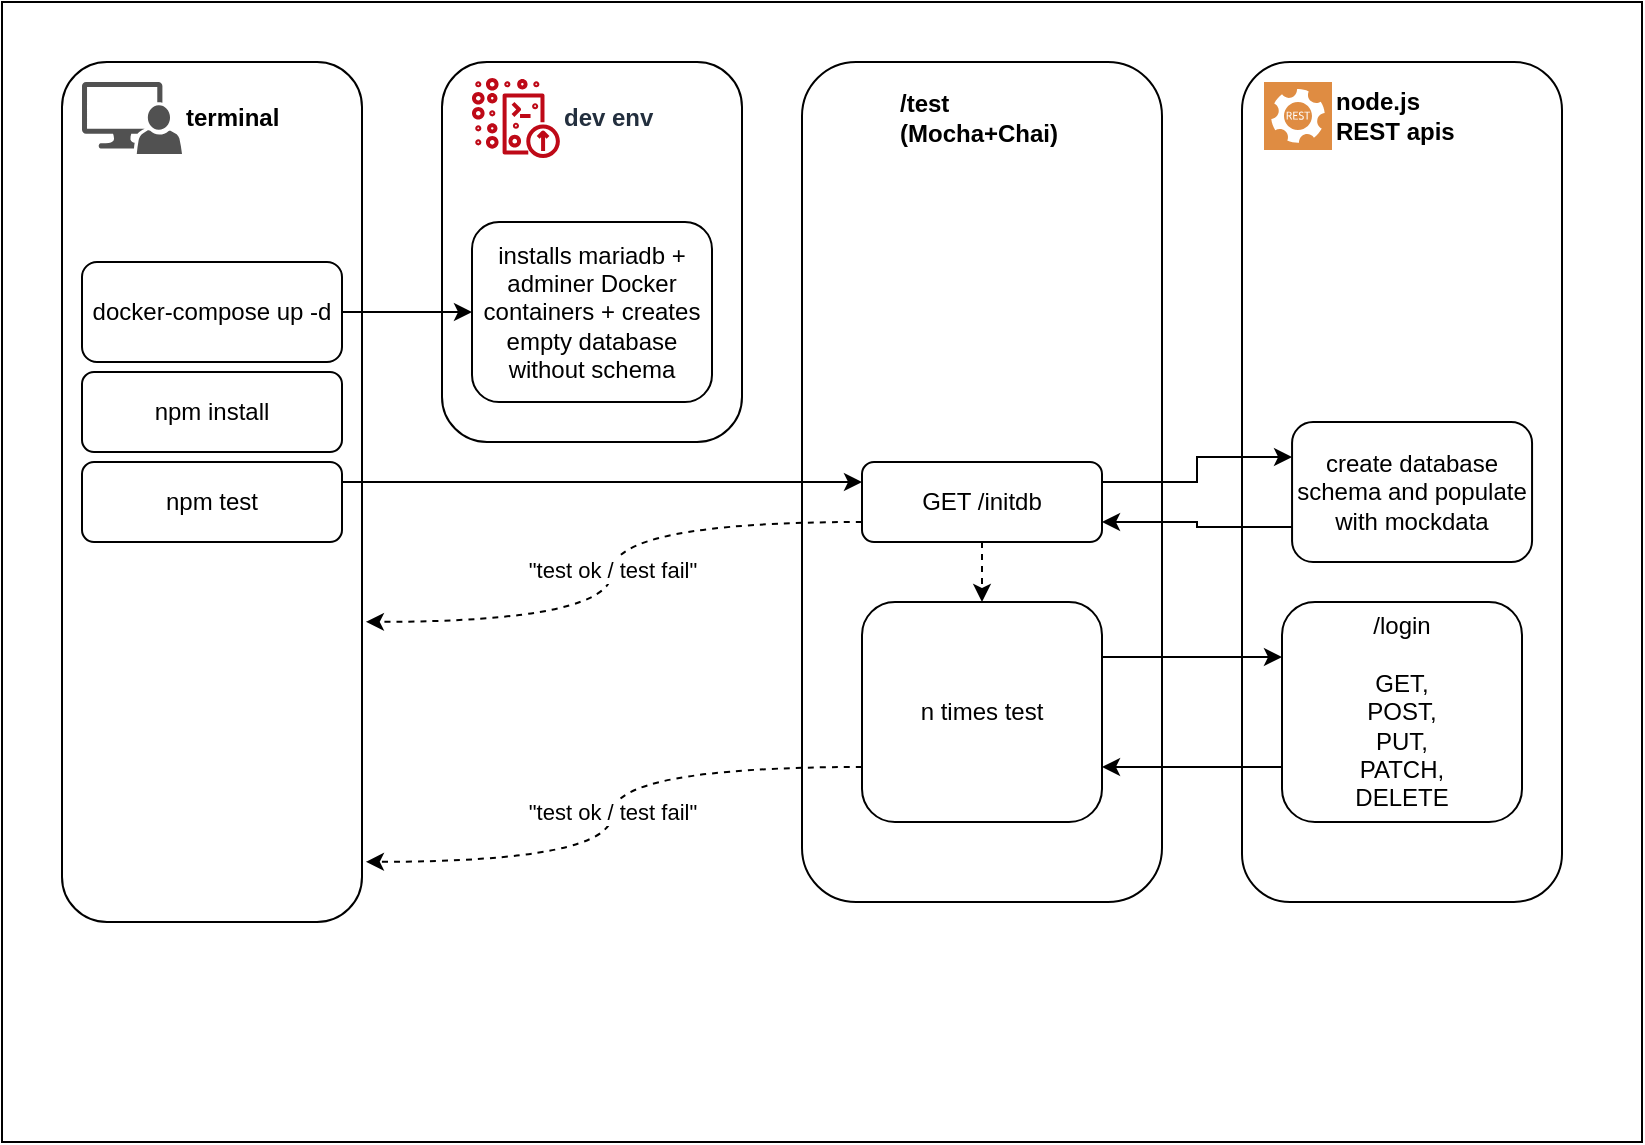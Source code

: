 <mxfile version="13.7.9" type="device"><diagram id="bJBk2X2TKCY8vV97FNtC" name="Page-1"><mxGraphModel dx="2249" dy="883" grid="1" gridSize="10" guides="1" tooltips="1" connect="1" arrows="1" fold="1" page="1" pageScale="1" pageWidth="827" pageHeight="1169" math="0" shadow="0"><root><mxCell id="0"/><mxCell id="1" parent="0"/><mxCell id="k4g0Ve8Y1sdl0wgShTQX-1" value="" style="rounded=0;whiteSpace=wrap;html=1;" vertex="1" parent="1"><mxGeometry x="-20" y="10" width="820" height="570" as="geometry"/></mxCell><mxCell id="ndG-7Ke3Ms8K-S3ZYSEW-35" value="" style="rounded=1;whiteSpace=wrap;html=1;strokeColor=#000000;" parent="1" vertex="1"><mxGeometry x="600" y="40" width="160" height="420" as="geometry"/></mxCell><mxCell id="ndG-7Ke3Ms8K-S3ZYSEW-33" value="" style="rounded=1;whiteSpace=wrap;html=1;strokeColor=#000000;" parent="1" vertex="1"><mxGeometry x="380" y="40" width="180" height="420" as="geometry"/></mxCell><mxCell id="ndG-7Ke3Ms8K-S3ZYSEW-32" value="" style="rounded=1;whiteSpace=wrap;html=1;strokeColor=#000000;" parent="1" vertex="1"><mxGeometry x="200" y="40" width="150" height="190" as="geometry"/></mxCell><mxCell id="ndG-7Ke3Ms8K-S3ZYSEW-31" value="" style="rounded=1;whiteSpace=wrap;html=1;strokeColor=#000000;" parent="1" vertex="1"><mxGeometry x="10" y="40" width="150" height="430" as="geometry"/></mxCell><mxCell id="ndG-7Ke3Ms8K-S3ZYSEW-2" value="terminal" style="pointerEvents=1;shadow=0;dashed=0;html=1;strokeColor=none;labelPosition=right;verticalLabelPosition=middle;verticalAlign=middle;align=left;fillColor=#515151;shape=mxgraph.mscae.system_center.admin_console;fontStyle=1" parent="1" vertex="1"><mxGeometry x="20" y="50" width="50" height="36" as="geometry"/></mxCell><mxCell id="ndG-7Ke3Ms8K-S3ZYSEW-3" value="/test &lt;br&gt;(Mocha+Chai)" style="shape=image;html=1;verticalAlign=middle;verticalLabelPosition=middle;labelBackgroundColor=#ffffff;imageAspect=0;aspect=fixed;image=https://cdn0.iconfinder.com/data/icons/business-and-finance-86/512/business_finance_money-17-2-128.png;labelPosition=right;align=left;fontStyle=1" parent="1" vertex="1"><mxGeometry x="381" y="45" width="46" height="46" as="geometry"/></mxCell><mxCell id="ndG-7Ke3Ms8K-S3ZYSEW-4" value="node.js &lt;br&gt;REST apis" style="pointerEvents=1;shadow=0;dashed=0;html=1;strokeColor=none;fillColor=#DF8C42;labelPosition=right;verticalLabelPosition=middle;verticalAlign=middle;align=left;outlineConnect=0;shape=mxgraph.veeam2.restful_api;fontStyle=1" parent="1" vertex="1"><mxGeometry x="611" y="50" width="34" height="34" as="geometry"/></mxCell><mxCell id="ndG-7Ke3Ms8K-S3ZYSEW-5" value="dev env" style="outlineConnect=0;fontColor=#232F3E;gradientColor=none;fillColor=#BE0917;strokeColor=none;dashed=0;verticalLabelPosition=middle;verticalAlign=middle;align=left;html=1;fontSize=12;fontStyle=1;aspect=fixed;pointerEvents=1;shape=mxgraph.aws4.development_environment;labelPosition=right;" parent="1" vertex="1"><mxGeometry x="215.0" y="48" width="43.94" height="40" as="geometry"/></mxCell><mxCell id="ndG-7Ke3Ms8K-S3ZYSEW-26" style="edgeStyle=orthogonalEdgeStyle;rounded=0;orthogonalLoop=1;jettySize=auto;html=1;exitX=1;exitY=0.5;exitDx=0;exitDy=0;entryX=0;entryY=0.5;entryDx=0;entryDy=0;" parent="1" source="ndG-7Ke3Ms8K-S3ZYSEW-10" target="ndG-7Ke3Ms8K-S3ZYSEW-12" edge="1"><mxGeometry relative="1" as="geometry"/></mxCell><mxCell id="ndG-7Ke3Ms8K-S3ZYSEW-10" value="docker-compose up -d" style="text;html=1;fillColor=none;align=center;verticalAlign=middle;whiteSpace=wrap;rounded=1;strokeColor=#000000;" parent="1" vertex="1"><mxGeometry x="20" y="140" width="130" height="50" as="geometry"/></mxCell><mxCell id="ndG-7Ke3Ms8K-S3ZYSEW-12" value="installs mariadb + adminer Docker containers + creates empty database without schema" style="text;html=1;fillColor=none;align=center;verticalAlign=middle;whiteSpace=wrap;rounded=1;strokeColor=#000000;" parent="1" vertex="1"><mxGeometry x="215" y="120" width="120" height="90" as="geometry"/></mxCell><mxCell id="ndG-7Ke3Ms8K-S3ZYSEW-25" style="edgeStyle=orthogonalEdgeStyle;rounded=0;orthogonalLoop=1;jettySize=auto;html=1;exitX=1;exitY=0.25;exitDx=0;exitDy=0;entryX=0;entryY=0.25;entryDx=0;entryDy=0;" parent="1" source="ndG-7Ke3Ms8K-S3ZYSEW-13" target="ndG-7Ke3Ms8K-S3ZYSEW-14" edge="1"><mxGeometry relative="1" as="geometry"/></mxCell><mxCell id="ndG-7Ke3Ms8K-S3ZYSEW-13" value="npm test" style="text;html=1;fillColor=none;align=center;verticalAlign=middle;whiteSpace=wrap;rounded=1;strokeColor=#000000;" parent="1" vertex="1"><mxGeometry x="20" y="240" width="130" height="40" as="geometry"/></mxCell><mxCell id="ndG-7Ke3Ms8K-S3ZYSEW-19" style="edgeStyle=orthogonalEdgeStyle;rounded=0;orthogonalLoop=1;jettySize=auto;html=1;exitX=1;exitY=0.25;exitDx=0;exitDy=0;entryX=0;entryY=0.25;entryDx=0;entryDy=0;" parent="1" source="ndG-7Ke3Ms8K-S3ZYSEW-14" target="ndG-7Ke3Ms8K-S3ZYSEW-15" edge="1"><mxGeometry relative="1" as="geometry"/></mxCell><mxCell id="ndG-7Ke3Ms8K-S3ZYSEW-21" style="edgeStyle=orthogonalEdgeStyle;rounded=0;orthogonalLoop=1;jettySize=auto;html=1;exitX=0.5;exitY=1;exitDx=0;exitDy=0;entryX=0.5;entryY=0;entryDx=0;entryDy=0;dashed=1;" parent="1" source="ndG-7Ke3Ms8K-S3ZYSEW-14" edge="1"><mxGeometry relative="1" as="geometry"><mxPoint x="470" y="310" as="targetPoint"/></mxGeometry></mxCell><mxCell id="ndG-7Ke3Ms8K-S3ZYSEW-59" value="&quot;test ok / test fail&quot;" style="edgeStyle=orthogonalEdgeStyle;orthogonalLoop=1;jettySize=auto;html=1;exitX=0;exitY=0.75;exitDx=0;exitDy=0;entryX=1.013;entryY=0.651;entryDx=0;entryDy=0;dashed=1;curved=1;entryPerimeter=0;" parent="1" source="ndG-7Ke3Ms8K-S3ZYSEW-14" target="ndG-7Ke3Ms8K-S3ZYSEW-31" edge="1"><mxGeometry relative="1" as="geometry"/></mxCell><mxCell id="ndG-7Ke3Ms8K-S3ZYSEW-14" value="GET /initdb" style="text;html=1;fillColor=none;align=center;verticalAlign=middle;whiteSpace=wrap;rounded=1;strokeColor=#000000;" parent="1" vertex="1"><mxGeometry x="410" y="240" width="120" height="40" as="geometry"/></mxCell><mxCell id="ndG-7Ke3Ms8K-S3ZYSEW-20" style="edgeStyle=orthogonalEdgeStyle;rounded=0;orthogonalLoop=1;jettySize=auto;html=1;exitX=0;exitY=0.75;exitDx=0;exitDy=0;entryX=1;entryY=0.75;entryDx=0;entryDy=0;" parent="1" source="ndG-7Ke3Ms8K-S3ZYSEW-15" target="ndG-7Ke3Ms8K-S3ZYSEW-14" edge="1"><mxGeometry relative="1" as="geometry"/></mxCell><mxCell id="ndG-7Ke3Ms8K-S3ZYSEW-15" value="create database schema and populate with mockdata" style="text;html=1;fillColor=none;align=center;verticalAlign=middle;whiteSpace=wrap;rounded=1;strokeColor=#000000;" parent="1" vertex="1"><mxGeometry x="625.03" y="220" width="120" height="70" as="geometry"/></mxCell><mxCell id="ndG-7Ke3Ms8K-S3ZYSEW-56" style="edgeStyle=orthogonalEdgeStyle;rounded=0;orthogonalLoop=1;jettySize=auto;html=1;exitX=1;exitY=0.25;exitDx=0;exitDy=0;entryX=0;entryY=0.25;entryDx=0;entryDy=0;" parent="1" source="ndG-7Ke3Ms8K-S3ZYSEW-34" target="ndG-7Ke3Ms8K-S3ZYSEW-39" edge="1"><mxGeometry relative="1" as="geometry"/></mxCell><mxCell id="ndG-7Ke3Ms8K-S3ZYSEW-63" value="&quot;test ok / test fail&quot;" style="edgeStyle=orthogonalEdgeStyle;curved=1;orthogonalLoop=1;jettySize=auto;html=1;exitX=0;exitY=0.75;exitDx=0;exitDy=0;entryX=1.013;entryY=0.93;entryDx=0;entryDy=0;dashed=1;entryPerimeter=0;" parent="1" source="ndG-7Ke3Ms8K-S3ZYSEW-34" target="ndG-7Ke3Ms8K-S3ZYSEW-31" edge="1"><mxGeometry relative="1" as="geometry"/></mxCell><mxCell id="ndG-7Ke3Ms8K-S3ZYSEW-34" value="n times test" style="text;html=1;fillColor=none;align=center;verticalAlign=middle;whiteSpace=wrap;rounded=1;strokeColor=#000000;" parent="1" vertex="1"><mxGeometry x="410" y="310" width="120" height="110" as="geometry"/></mxCell><mxCell id="ndG-7Ke3Ms8K-S3ZYSEW-41" style="edgeStyle=orthogonalEdgeStyle;rounded=0;orthogonalLoop=1;jettySize=auto;html=1;exitX=0;exitY=0.75;exitDx=0;exitDy=0;entryX=1;entryY=0.75;entryDx=0;entryDy=0;" parent="1" source="ndG-7Ke3Ms8K-S3ZYSEW-39" target="ndG-7Ke3Ms8K-S3ZYSEW-34" edge="1"><mxGeometry relative="1" as="geometry"/></mxCell><mxCell id="ndG-7Ke3Ms8K-S3ZYSEW-39" value="/login&lt;br&gt;&lt;div&gt;&lt;br&gt;&lt;/div&gt;&lt;div&gt;GET,&lt;/div&gt;&lt;div&gt;POST,&lt;/div&gt;&lt;div&gt;PUT,&lt;/div&gt;&lt;div&gt;PATCH,&lt;/div&gt;&lt;div&gt;DELETE&lt;/div&gt;" style="text;html=1;fillColor=none;align=center;verticalAlign=middle;whiteSpace=wrap;rounded=1;strokeColor=#000000;" parent="1" vertex="1"><mxGeometry x="620" y="310" width="120" height="110" as="geometry"/></mxCell><mxCell id="k4g0Ve8Y1sdl0wgShTQX-3" value="npm install" style="text;html=1;fillColor=none;align=center;verticalAlign=middle;whiteSpace=wrap;rounded=1;strokeColor=#000000;" vertex="1" parent="1"><mxGeometry x="20" y="195" width="130" height="40" as="geometry"/></mxCell></root></mxGraphModel></diagram></mxfile>